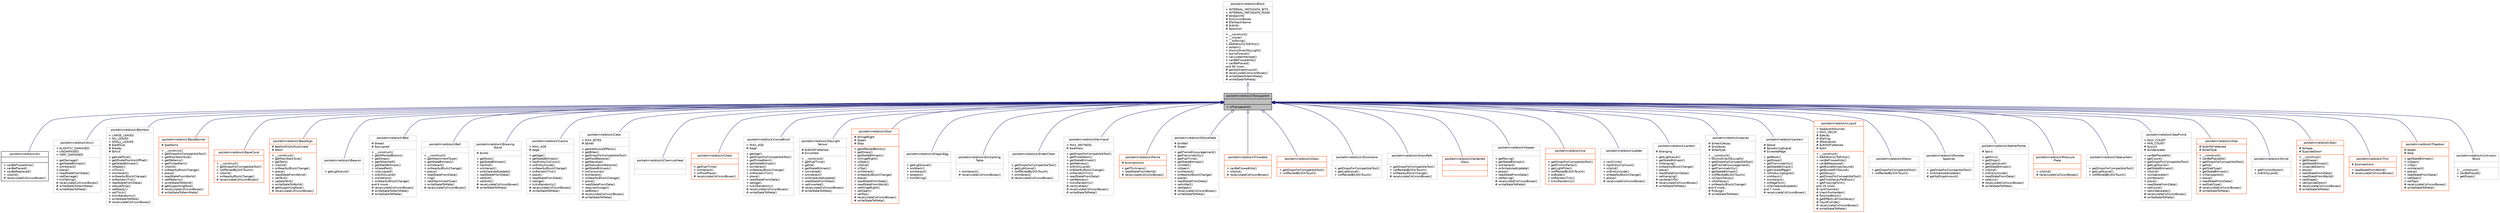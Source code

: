 digraph "pocketmine\block\Transparent"
{
 // INTERACTIVE_SVG=YES
 // LATEX_PDF_SIZE
  edge [fontname="Helvetica",fontsize="10",labelfontname="Helvetica",labelfontsize="10"];
  node [fontname="Helvetica",fontsize="10",shape=record];
  Node1 [label="{pocketmine\\block\\Transparent\n||+ isTransparent()\l}",height=0.2,width=0.4,color="black", fillcolor="grey75", style="filled", fontcolor="black",tooltip=" "];
  Node2 -> Node1 [dir="back",color="midnightblue",fontsize="10",style="solid",arrowtail="onormal",fontname="Helvetica"];
  Node2 [label="{pocketmine\\block\\Block\n|+ INTERNAL_METADATA_BITS\l+ INTERNAL_METADATA_MASK\l# $breakInfo\l# $collisionBoxes\l# $fallbackName\l# $idInfo\l# $position\l|+ __construct()\l+ __clone()\l+ __toString()\l+ addVelocityToEntity()\l+ asItem()\l+ blocksDirectSkyLight()\l+ burnsForever()\l+ calculateIntercept()\l+ canBeFlowedInto()\l+ canBePlaced()\land 56 more...\l# getXpDropAmount()\l# recalculateCollisionBoxes()\l# writeStateToItemMeta()\l# writeStateToMeta()\l}",height=0.2,width=0.4,color="grey75", fillcolor="white", style="filled",URL="$d7/d27/classpocketmine_1_1block_1_1_block.html",tooltip=" "];
  Node1 -> Node3 [dir="back",color="midnightblue",fontsize="10",style="solid",arrowtail="onormal",fontname="Helvetica"];
  Node3 [label="{pocketmine\\block\\Air\n||+ canBeFlowedInto()\l+ canBePlaced()\l+ canBeReplaced()\l+ isSolid()\l# recalculateCollisionBoxes()\l}",height=0.2,width=0.4,color="black", fillcolor="white", style="filled",URL="$d7/d31/classpocketmine_1_1block_1_1_air.html",tooltip=" "];
  Node1 -> Node4 [dir="back",color="midnightblue",fontsize="10",style="solid",arrowtail="onormal",fontname="Helvetica"];
  Node4 [label="{pocketmine\\block\\Anvil\n|+ SLIGHTLY_DAMAGED\l+ UNDAMAGED\l+ VERY_DAMAGED\l|+ getDamage()\l+ getStateBitmask()\l+ onInteract()\l+ place()\l+ readStateFromData()\l+ setDamage()\l+ tickFalling()\l# recalculateCollisionBoxes()\l# writeStateToItemMeta()\l# writeStateToMeta()\l}",height=0.2,width=0.4,color="grey75", fillcolor="white", style="filled",URL="$df/d58/classpocketmine_1_1block_1_1_anvil.html",tooltip=" "];
  Node1 -> Node5 [dir="back",color="midnightblue",fontsize="10",style="solid",arrowtail="onormal",fontname="Helvetica"];
  Node5 [label="{pocketmine\\block\\Bamboo\n|+ LARGE_LEAVES\l+ NO_LEAVES\l+ SMALL_LEAVES\l# $leafSize\l# $ready\l# $thick\l|+ getLeafSize()\l+ getModelPositionOffset()\l+ getStateBitmask()\l+ isReady()\l+ isThick()\l+ onInteract()\l+ onNearbyBlockChange()\l+ onRandomTick()\l+ readStateFromData()\l+ setLeafSize()\l+ setReady()\l+ setThick()\l+ ticksRandomly()\l+ writeStateToMeta()\l# recalculateCollisionBoxes()\l}",height=0.2,width=0.4,color="grey75", fillcolor="white", style="filled",URL="$d1/dae/classpocketmine_1_1block_1_1_bamboo.html",tooltip=" "];
  Node1 -> Node6 [dir="back",color="midnightblue",fontsize="10",style="solid",arrowtail="onormal",fontname="Helvetica"];
  Node6 [label="{pocketmine\\block\\BaseBanner\n|# $patterns\l|+ __construct()\l+ getDropsForCompatibleTool()\l+ getMaxStackSize()\l+ getPatterns()\l+ getPickedItem()\l+ isSolid()\l+ onNearbyBlockChange()\l+ place()\l+ readStateFromWorld()\l+ setPatterns()\l+ writeStateToWorld()\l# getSupportingFace()\l# recalculateCollisionBoxes()\l# writeStateToItemMeta()\l}",height=0.2,width=0.4,color="orangered", fillcolor="white", style="filled",URL="$dc/db5/classpocketmine_1_1block_1_1_base_banner.html",tooltip=" "];
  Node1 -> Node9 [dir="back",color="midnightblue",fontsize="10",style="solid",arrowtail="onormal",fontname="Helvetica"];
  Node9 [label="{pocketmine\\block\\BaseCoral\n||+ __construct()\l+ getDropsForCompatibleTool()\l+ isAffectedBySilkTouch()\l+ isSolid()\l+ onNearbyBlockChange()\l# recalculateCollisionBoxes()\l}",height=0.2,width=0.4,color="orangered", fillcolor="white", style="filled",URL="$d6/db0/classpocketmine_1_1block_1_1_base_coral.html",tooltip=" "];
  Node1 -> Node13 [dir="back",color="midnightblue",fontsize="10",style="solid",arrowtail="onormal",fontname="Helvetica"];
  Node13 [label="{pocketmine\\block\\BaseSign\n|# $editorEntityRuntimeId\l# $text\l|+ __construct()\l+ getMaxStackSize()\l+ getText()\l+ isSolid()\l+ onNearbyBlockChange()\l+ place()\l+ readStateFromWorld()\l+ setText()\l+ updateText()\l+ writeStateToWorld()\l# getSupportingFace()\l# recalculateCollisionBoxes()\l}",height=0.2,width=0.4,color="orangered", fillcolor="white", style="filled",URL="$df/d0b/classpocketmine_1_1block_1_1_base_sign.html",tooltip=" "];
  Node1 -> Node16 [dir="back",color="midnightblue",fontsize="10",style="solid",arrowtail="onormal",fontname="Helvetica"];
  Node16 [label="{pocketmine\\block\\Beacon\n||+ getLightLevel()\l}",height=0.2,width=0.4,color="grey75", fillcolor="white", style="filled",URL="$d2/d0e/classpocketmine_1_1block_1_1_beacon.html",tooltip=" "];
  Node1 -> Node17 [dir="back",color="midnightblue",fontsize="10",style="solid",arrowtail="onormal",fontname="Helvetica"];
  Node17 [label="{pocketmine\\block\\Bed\n|# $head\l# $occupied\l|+ __construct()\l+ getAffectedBlocks()\l+ getDrops()\l+ getOtherHalf()\l+ getStateBitmask()\l+ isHeadPart()\l+ isOccupied()\l+ onEntityLand()\l+ onInteract()\l+ onNearbyBlockChange()\land 6 more...\l# recalculateCollisionBoxes()\l# writeStateToItemMeta()\l# writeStateToMeta()\l}",height=0.2,width=0.4,color="grey75", fillcolor="white", style="filled",URL="$d0/dde/classpocketmine_1_1block_1_1_bed.html",tooltip=" "];
  Node1 -> Node18 [dir="back",color="midnightblue",fontsize="10",style="solid",arrowtail="onormal",fontname="Helvetica"];
  Node18 [label="{pocketmine\\block\\Bell\n||+ __construct()\l+ getAttachmentType()\l+ getStateBitmask()\l+ onInteract()\l+ onNearbyBlockChange()\l+ place()\l+ readStateFromData()\l+ ring()\l+ setAttachmentType()\l+ writeStateToMeta()\l# recalculateCollisionBoxes()\l}",height=0.2,width=0.4,color="grey75", fillcolor="white", style="filled",URL="$df/d78/classpocketmine_1_1block_1_1_bell.html",tooltip=" "];
  Node1 -> Node19 [dir="back",color="midnightblue",fontsize="10",style="solid",arrowtail="onormal",fontname="Helvetica"];
  Node19 [label="{pocketmine\\block\\Brewing\lStand\n|# $slots\l|+ getSlots()\l+ getStateBitmask()\l+ hasSlot()\l+ onInteract()\l+ onScheduledUpdate()\l+ readStateFromData()\l+ setSlot()\l+ setSlots()\l# recalculateCollisionBoxes()\l# writeStateToMeta()\l}",height=0.2,width=0.4,color="grey75", fillcolor="white", style="filled",URL="$d0/d73/classpocketmine_1_1block_1_1_brewing_stand.html",tooltip=" "];
  Node1 -> Node20 [dir="back",color="midnightblue",fontsize="10",style="solid",arrowtail="onormal",fontname="Helvetica"];
  Node20 [label="{pocketmine\\block\\Cactus\n|+ MAX_AGE\l# $age\l|+ getAge()\l+ getStateBitmask()\l+ hasEntityCollision()\l+ onEntityInside()\l+ onNearbyBlockChange()\l+ onRandomTick()\l+ place()\l+ readStateFromData()\l+ setAge()\l+ ticksRandomly()\l# recalculateCollisionBoxes()\l# writeStateToMeta()\l}",height=0.2,width=0.4,color="grey75", fillcolor="white", style="filled",URL="$df/d22/classpocketmine_1_1block_1_1_cactus.html",tooltip=" "];
  Node1 -> Node21 [dir="back",color="midnightblue",fontsize="10",style="solid",arrowtail="onormal",fontname="Helvetica"];
  Node21 [label="{pocketmine\\block\\Cake\n|+ MAX_BITES\l# $bites\l|+ getAdditionalEffects()\l+ getBites()\l+ getDropsForCompatibleTool()\l+ getFoodRestore()\l+ getResidue()\l+ getSaturationRestore()\l+ getStateBitmask()\l+ onConsume()\l+ onInteract()\l+ onNearbyBlockChange()\l+ place()\l+ readStateFromData()\l+ requiresHunger()\l+ setBites()\l# recalculateCollisionBoxes()\l# writeStateToMeta()\l}",height=0.2,width=0.4,color="grey75", fillcolor="white", style="filled",URL="$df/d1c/classpocketmine_1_1block_1_1_cake.html",tooltip=" "];
  Node1 -> Node22 [dir="back",color="midnightblue",fontsize="10",style="solid",arrowtail="onormal",fontname="Helvetica"];
  Node22 [label="{pocketmine\\block\\ChemicalHeat\n||}",height=0.2,width=0.4,color="grey75", fillcolor="white", style="filled",URL="$d0/da2/classpocketmine_1_1block_1_1_chemical_heat.html",tooltip=" "];
  Node1 -> Node23 [dir="back",color="midnightblue",fontsize="10",style="solid",arrowtail="onormal",fontname="Helvetica"];
  Node23 [label="{pocketmine\\block\\Chest\n||+ getFuelTime()\l+ onInteract()\l+ onPostPlace()\l# recalculateCollisionBoxes()\l}",height=0.2,width=0.4,color="orangered", fillcolor="white", style="filled",URL="$d8/d5c/classpocketmine_1_1block_1_1_chest.html",tooltip=" "];
  Node1 -> Node25 [dir="back",color="midnightblue",fontsize="10",style="solid",arrowtail="onormal",fontname="Helvetica"];
  Node25 [label="{pocketmine\\block\\CocoaBlock\n|+ MAX_AGE\l# $age\l|+ getAge()\l+ getDropsForCompatibleTool()\l+ getPickedItem()\l+ getStateBitmask()\l+ onInteract()\l+ onNearbyBlockChange()\l+ onRandomTick()\l+ place()\l+ readStateFromData()\l+ setAge()\l+ ticksRandomly()\l# recalculateCollisionBoxes()\l# writeStateToMeta()\l}",height=0.2,width=0.4,color="grey75", fillcolor="white", style="filled",URL="$d9/d68/classpocketmine_1_1block_1_1_cocoa_block.html",tooltip=" "];
  Node1 -> Node26 [dir="back",color="midnightblue",fontsize="10",style="solid",arrowtail="onormal",fontname="Helvetica"];
  Node26 [label="{pocketmine\\block\\Daylight\lSensor\n|# $idInfoFlattened\l# $inverted\l|+ __construct()\l+ getFuelTime()\l+ getId()\l+ getStateBitmask()\l+ isInverted()\l+ onInteract()\l+ onScheduledUpdate()\l+ readStateFromData()\l+ setInverted()\l# recalculateCollisionBoxes()\l# writeStateToMeta()\l}",height=0.2,width=0.4,color="grey75", fillcolor="white", style="filled",URL="$d1/d6d/classpocketmine_1_1block_1_1_daylight_sensor.html",tooltip=" "];
  Node1 -> Node27 [dir="back",color="midnightblue",fontsize="10",style="solid",arrowtail="onormal",fontname="Helvetica"];
  Node27 [label="{pocketmine\\block\\Door\n|# $hingeRight\l# $open\l# $top\l|+ getAffectedBlocks()\l+ getDrops()\l+ getStateBitmask()\l+ isHingeRight()\l+ isOpen()\l+ isSolid()\l+ isTop()\l+ onInteract()\l+ onNearbyBlockChange()\l+ place()\l+ readStateFromData()\l+ readStateFromWorld()\l+ setHingeRight()\l+ setOpen()\l+ setTop()\l# recalculateCollisionBoxes()\l# writeStateToMeta()\l}",height=0.2,width=0.4,color="orangered", fillcolor="white", style="filled",URL="$d9/d20/classpocketmine_1_1block_1_1_door.html",tooltip=" "];
  Node1 -> Node29 [dir="back",color="midnightblue",fontsize="10",style="solid",arrowtail="onormal",fontname="Helvetica"];
  Node29 [label="{pocketmine\\block\\DragonEgg\n||+ getLightLevel()\l+ onAttack()\l+ onInteract()\l+ teleport()\l+ tickFalling()\l}",height=0.2,width=0.4,color="grey75", fillcolor="white", style="filled",URL="$d1/d0d/classpocketmine_1_1block_1_1_dragon_egg.html",tooltip=" "];
  Node1 -> Node30 [dir="back",color="midnightblue",fontsize="10",style="solid",arrowtail="onormal",fontname="Helvetica"];
  Node30 [label="{pocketmine\\block\\Enchanting\lTable\n||+ onInteract()\l# recalculateCollisionBoxes()\l}",height=0.2,width=0.4,color="grey75", fillcolor="white", style="filled",URL="$d5/d2f/classpocketmine_1_1block_1_1_enchanting_table.html",tooltip=" "];
  Node1 -> Node31 [dir="back",color="midnightblue",fontsize="10",style="solid",arrowtail="onormal",fontname="Helvetica"];
  Node31 [label="{pocketmine\\block\\EnderChest\n||+ getDropsForCompatibleTool()\l+ getLightLevel()\l+ isAffectedBySilkTouch()\l+ onInteract()\l# recalculateCollisionBoxes()\l}",height=0.2,width=0.4,color="grey75", fillcolor="white", style="filled",URL="$d8/d15/classpocketmine_1_1block_1_1_ender_chest.html",tooltip=" "];
  Node1 -> Node32 [dir="back",color="midnightblue",fontsize="10",style="solid",arrowtail="onormal",fontname="Helvetica"];
  Node32 [label="{pocketmine\\block\\Farmland\n|+ MAX_WETNESS\l# $wetness\l|+ getDropsForCompatibleTool()\l+ getPickedItem()\l+ getStateBitmask()\l+ getWetness()\l+ onEntityLand()\l+ onNearbyBlockChange()\l+ onRandomTick()\l+ readStateFromData()\l+ setWetness()\l+ ticksRandomly()\l# canHydrate()\l# recalculateCollisionBoxes()\l# writeStateToMeta()\l}",height=0.2,width=0.4,color="grey75", fillcolor="white", style="filled",URL="$dc/d4a/classpocketmine_1_1block_1_1_farmland.html",tooltip=" "];
  Node1 -> Node33 [dir="back",color="midnightblue",fontsize="10",style="solid",arrowtail="onormal",fontname="Helvetica"];
  Node33 [label="{pocketmine\\block\\Fence\n|# $connections\l|+ getThickness()\l+ readStateFromWorld()\l# recalculateCollisionBoxes()\l}",height=0.2,width=0.4,color="orangered", fillcolor="white", style="filled",URL="$dd/d68/classpocketmine_1_1block_1_1_fence.html",tooltip=" "];
  Node1 -> Node35 [dir="back",color="midnightblue",fontsize="10",style="solid",arrowtail="onormal",fontname="Helvetica"];
  Node35 [label="{pocketmine\\block\\FenceGate\n|# $inWall\l# $open\l|+ getFlameEncouragement()\l+ getFlammability()\l+ getFuelTime()\l+ getStateBitmask()\l+ isInWall()\l+ isOpen()\l+ onInteract()\l+ onNearbyBlockChange()\l+ place()\l+ readStateFromData()\l+ setInWall()\l+ setOpen()\l# recalculateCollisionBoxes()\l# writeStateToMeta()\l}",height=0.2,width=0.4,color="grey75", fillcolor="white", style="filled",URL="$d7/dd3/classpocketmine_1_1block_1_1_fence_gate.html",tooltip=" "];
  Node1 -> Node36 [dir="back",color="midnightblue",fontsize="10",style="solid",arrowtail="onormal",fontname="Helvetica"];
  Node36 [label="{pocketmine\\block\\Flowable\n||+ canBeFlowedInto()\l+ isSolid()\l# recalculateCollisionBoxes()\l}",height=0.2,width=0.4,color="orangered", fillcolor="white", style="filled",URL="$d3/d1e/classpocketmine_1_1block_1_1_flowable.html",tooltip=" "];
  Node1 -> Node85 [dir="back",color="midnightblue",fontsize="10",style="solid",arrowtail="onormal",fontname="Helvetica"];
  Node85 [label="{pocketmine\\block\\Glass\n||+ getDropsForCompatibleTool()\l+ isAffectedBySilkTouch()\l}",height=0.2,width=0.4,color="orangered", fillcolor="white", style="filled",URL="$d1/d73/classpocketmine_1_1block_1_1_glass.html",tooltip=" "];
  Node1 -> Node87 [dir="back",color="midnightblue",fontsize="10",style="solid",arrowtail="onormal",fontname="Helvetica"];
  Node87 [label="{pocketmine\\block\\Glowstone\n||+ getDropsForCompatibleTool()\l+ getLightLevel()\l+ isAffectedBySilkTouch()\l}",height=0.2,width=0.4,color="grey75", fillcolor="white", style="filled",URL="$d5/d20/classpocketmine_1_1block_1_1_glowstone.html",tooltip=" "];
  Node1 -> Node88 [dir="back",color="midnightblue",fontsize="10",style="solid",arrowtail="onormal",fontname="Helvetica"];
  Node88 [label="{pocketmine\\block\\GrassPath\n||+ getDropsForCompatibleTool()\l+ isAffectedBySilkTouch()\l+ onNearbyBlockChange()\l# recalculateCollisionBoxes()\l}",height=0.2,width=0.4,color="grey75", fillcolor="white", style="filled",URL="$d9/d5d/classpocketmine_1_1block_1_1_grass_path.html",tooltip=" "];
  Node1 -> Node89 [dir="back",color="midnightblue",fontsize="10",style="solid",arrowtail="onormal",fontname="Helvetica"];
  Node89 [label="{pocketmine\\block\\Hardened\lGlass\n||}",height=0.2,width=0.4,color="orangered", fillcolor="white", style="filled",URL="$d0/d1c/classpocketmine_1_1block_1_1_hardened_glass.html",tooltip=" "];
  Node1 -> Node91 [dir="back",color="midnightblue",fontsize="10",style="solid",arrowtail="onormal",fontname="Helvetica"];
  Node91 [label="{pocketmine\\block\\Hopper\n||+ getFacing()\l+ getStateBitmask()\l+ onInteract()\l+ onScheduledUpdate()\l+ place()\l+ readStateFromData()\l+ setFacing()\l# recalculateCollisionBoxes()\l# writeStateToMeta()\l}",height=0.2,width=0.4,color="grey75", fillcolor="white", style="filled",URL="$d6/d3a/classpocketmine_1_1block_1_1_hopper.html",tooltip=" "];
  Node1 -> Node92 [dir="back",color="midnightblue",fontsize="10",style="solid",arrowtail="onormal",fontname="Helvetica"];
  Node92 [label="{pocketmine\\block\\Ice\n||+ getDropsForCompatibleTool()\l+ getFrictionFactor()\l+ getLightFilter()\l+ isAffectedBySilkTouch()\l+ onBreak()\l+ onRandomTick()\l+ ticksRandomly()\l}",height=0.2,width=0.4,color="orangered", fillcolor="white", style="filled",URL="$d1/def/classpocketmine_1_1block_1_1_ice.html",tooltip=" "];
  Node1 -> Node94 [dir="back",color="midnightblue",fontsize="10",style="solid",arrowtail="onormal",fontname="Helvetica"];
  Node94 [label="{pocketmine\\block\\Ladder\n||+ canClimb()\l+ hasEntityCollision()\l+ isSolid()\l+ onEntityInside()\l+ onNearbyBlockChange()\l+ place()\l# recalculateCollisionBoxes()\l}",height=0.2,width=0.4,color="grey75", fillcolor="white", style="filled",URL="$dd/dd0/classpocketmine_1_1block_1_1_ladder.html",tooltip=" "];
  Node1 -> Node95 [dir="back",color="midnightblue",fontsize="10",style="solid",arrowtail="onormal",fontname="Helvetica"];
  Node95 [label="{pocketmine\\block\\Lantern\n|# $hanging\l|+ getLightLevel()\l+ getStateBitmask()\l+ isHanging()\l+ onNearbyBlockChange()\l+ place()\l+ readStateFromData()\l+ setHanging()\l# canAttachTo()\l# recalculateCollisionBoxes()\l# writeStateToMeta()\l}",height=0.2,width=0.4,color="grey75", fillcolor="white", style="filled",URL="$de/d29/classpocketmine_1_1block_1_1_lantern.html",tooltip=" "];
  Node1 -> Node96 [dir="back",color="midnightblue",fontsize="10",style="solid",arrowtail="onormal",fontname="Helvetica"];
  Node96 [label="{pocketmine\\block\\Leaves\n|# $checkDecay\l# $noDecay\l# $treeType\l|+ __construct()\l+ blocksDirectSkyLight()\l+ getDropsForCompatibleTool()\l+ getFlameEncouragement()\l+ getFlammability()\l+ getStateBitmask()\l+ isAffectedBySilkTouch()\l+ isCheckDecay()\l+ isNoDecay()\l+ onNearbyBlockChange()\land 6 more...\l# findLog()\l# writeStateToMeta()\l}",height=0.2,width=0.4,color="grey75", fillcolor="white", style="filled",URL="$d8/deb/classpocketmine_1_1block_1_1_leaves.html",tooltip=" "];
  Node1 -> Node97 [dir="back",color="midnightblue",fontsize="10",style="solid",arrowtail="onormal",fontname="Helvetica"];
  Node97 [label="{pocketmine\\block\\Lectern\n|# $book\l# $producingSignal\l# $viewedPage\l|+ getBook()\l+ getDrops()\l+ getFlammability()\l+ getStateBitmask()\l+ getViewedPage()\l+ isProducingSignal()\l+ onAttack()\l+ onInteract()\l+ onPageTurn()\l+ onScheduledUpdate()\land 7 more...\l# recalculateCollisionBoxes()\l}",height=0.2,width=0.4,color="grey75", fillcolor="white", style="filled",URL="$de/d09/classpocketmine_1_1block_1_1_lectern.html",tooltip=" "];
  Node1 -> Node98 [dir="back",color="midnightblue",fontsize="10",style="solid",arrowtail="onormal",fontname="Helvetica"];
  Node98 [label="{pocketmine\\block\\Liquid\n|+ $adjacentSources\l+ MAX_DECAY\l# $decay\l# $falling\l# $flowVector\l# $idInfoFlattened\l# $still\l|+ __construct()\l+ addVelocityToEntity()\l+ canBeFlowedInto()\l+ canBeReplaced()\l+ getBucketEmptySound()\l+ getBucketFillSound()\l+ getDecay()\l+ getDropsForCompatibleTool()\l+ getFlowDecayPerBlock()\l+ getFlowingForm()\land 19 more...\l# canFlowInto()\l# checkForHarden()\l# flowIntoBlock()\l# getEffectiveFlowDecay()\l# liquidCollide()\l# recalculateCollisionBoxes()\l# writeStateToMeta()\l}",height=0.2,width=0.4,color="orangered", fillcolor="white", style="filled",URL="$d8/d57/classpocketmine_1_1block_1_1_liquid.html",tooltip=" "];
  Node1 -> Node101 [dir="back",color="midnightblue",fontsize="10",style="solid",arrowtail="onormal",fontname="Helvetica"];
  Node101 [label="{pocketmine\\block\\Melon\n||+ getDropsForCompatibleTool()\l+ isAffectedBySilkTouch()\l}",height=0.2,width=0.4,color="grey75", fillcolor="white", style="filled",URL="$de/d38/classpocketmine_1_1block_1_1_melon.html",tooltip=" "];
  Node1 -> Node102 [dir="back",color="midnightblue",fontsize="10",style="solid",arrowtail="onormal",fontname="Helvetica"];
  Node102 [label="{pocketmine\\block\\Monster\lSpawner\n||+ getDropsForCompatibleTool()\l+ onScheduledUpdate()\l# getXpDropAmount()\l}",height=0.2,width=0.4,color="grey75", fillcolor="white", style="filled",URL="$de/db3/classpocketmine_1_1block_1_1_monster_spawner.html",tooltip=" "];
  Node1 -> Node103 [dir="back",color="midnightblue",fontsize="10",style="solid",arrowtail="onormal",fontname="Helvetica"];
  Node103 [label="{pocketmine\\block\\NetherPortal\n|# $axis\l|+ getAxis()\l+ getDrops()\l+ getLightLevel()\l+ getStateBitmask()\l+ isSolid()\l+ onEntityInside()\l+ readStateFromData()\l+ setAxis()\l# recalculateCollisionBoxes()\l# writeStateToMeta()\l}",height=0.2,width=0.4,color="grey75", fillcolor="white", style="filled",URL="$d1/d55/classpocketmine_1_1block_1_1_nether_portal.html",tooltip=" "];
  Node1 -> Node104 [dir="back",color="midnightblue",fontsize="10",style="solid",arrowtail="onormal",fontname="Helvetica"];
  Node104 [label="{pocketmine\\block\\Pressure\lPlate\n||+ isSolid()\l# recalculateCollisionBoxes()\l}",height=0.2,width=0.4,color="orangered", fillcolor="white", style="filled",URL="$de/d89/classpocketmine_1_1block_1_1_pressure_plate.html",tooltip=" "];
  Node1 -> Node111 [dir="back",color="midnightblue",fontsize="10",style="solid",arrowtail="onormal",fontname="Helvetica"];
  Node111 [label="{pocketmine\\block\\SeaLantern\n||+ getDropsForCompatibleTool()\l+ getLightLevel()\l+ isAffectedBySilkTouch()\l}",height=0.2,width=0.4,color="grey75", fillcolor="white", style="filled",URL="$d2/d6d/classpocketmine_1_1block_1_1_sea_lantern.html",tooltip=" "];
  Node1 -> Node112 [dir="back",color="midnightblue",fontsize="10",style="solid",arrowtail="onormal",fontname="Helvetica"];
  Node112 [label="{pocketmine\\block\\SeaPickle\n|+ MAX_COUNT\l+ MIN_COUNT\l# $count\l# $underwater\l|+ canBePlacedAt()\l+ getCount()\l+ getDropsForCompatibleTool()\l+ getLightLevel()\l+ getStateBitmask()\l+ isSolid()\l+ isUnderwater()\l+ onInteract()\l+ place()\l+ readStateFromData()\l+ setCount()\l+ setUnderwater()\l# recalculateCollisionBoxes()\l# writeStateToMeta()\l}",height=0.2,width=0.4,color="grey75", fillcolor="white", style="filled",URL="$d0/dff/classpocketmine_1_1block_1_1_sea_pickle.html",tooltip=" "];
  Node1 -> Node113 [dir="back",color="midnightblue",fontsize="10",style="solid",arrowtail="onormal",fontname="Helvetica"];
  Node113 [label="{pocketmine\\block\\Slab\n|# $idInfoFlattened\l# $slabType\l|+ __construct()\l+ canBePlacedAt()\l+ getDropsForCompatibleTool()\l+ getId()\l+ getSlabType()\l+ getStateBitmask()\l+ isTransparent()\l+ place()\l+ readStateFromData()\l+ setSlabType()\l# recalculateCollisionBoxes()\l# writeStateToMeta()\l}",height=0.2,width=0.4,color="orangered", fillcolor="white", style="filled",URL="$dc/d60/classpocketmine_1_1block_1_1_slab.html",tooltip=" "];
  Node1 -> Node115 [dir="back",color="midnightblue",fontsize="10",style="solid",arrowtail="onormal",fontname="Helvetica"];
  Node115 [label="{pocketmine\\block\\Slime\n||+ getFrictionFactor()\l+ onEntityLand()\l}",height=0.2,width=0.4,color="grey75", fillcolor="white", style="filled",URL="$db/d38/classpocketmine_1_1block_1_1_slime.html",tooltip=" "];
  Node1 -> Node116 [dir="back",color="midnightblue",fontsize="10",style="solid",arrowtail="onormal",fontname="Helvetica"];
  Node116 [label="{pocketmine\\block\\Stair\n|# $shape\l# $upsideDown\l|+ __construct()\l+ getShape()\l+ getStateBitmask()\l+ isUpsideDown()\l+ place()\l+ readStateFromData()\l+ readStateFromWorld()\l+ setShape()\l+ setUpsideDown()\l# recalculateCollisionBoxes()\l# writeStateToMeta()\l}",height=0.2,width=0.4,color="orangered", fillcolor="white", style="filled",URL="$d7/d95/classpocketmine_1_1block_1_1_stair.html",tooltip=" "];
  Node1 -> Node118 [dir="back",color="midnightblue",fontsize="10",style="solid",arrowtail="onormal",fontname="Helvetica"];
  Node118 [label="{pocketmine\\block\\Thin\n|# $connections\l|+ readStateFromWorld()\l# recalculateCollisionBoxes()\l}",height=0.2,width=0.4,color="orangered", fillcolor="white", style="filled",URL="$d2/d75/classpocketmine_1_1block_1_1_thin.html",tooltip=" "];
  Node1 -> Node123 [dir="back",color="midnightblue",fontsize="10",style="solid",arrowtail="onormal",fontname="Helvetica"];
  Node123 [label="{pocketmine\\block\\Trapdoor\n|# $open\l# $top\l|+ getStateBitmask()\l+ isOpen()\l+ isTop()\l+ onInteract()\l+ place()\l+ readStateFromData()\l+ setOpen()\l+ setTop()\l# recalculateCollisionBoxes()\l# writeStateToMeta()\l}",height=0.2,width=0.4,color="orangered", fillcolor="white", style="filled",URL="$d1/d5f/classpocketmine_1_1block_1_1_trapdoor.html",tooltip=" "];
  Node1 -> Node125 [dir="back",color="midnightblue",fontsize="10",style="solid",arrowtail="onormal",fontname="Helvetica"];
  Node125 [label="{pocketmine\\block\\Unknown\lBlock\n||+ __construct()\l+ canBePlaced()\l+ getDrops()\l}",height=0.2,width=0.4,color="grey75", fillcolor="white", style="filled",URL="$d4/db2/classpocketmine_1_1block_1_1_unknown_block.html",tooltip=" "];
}

